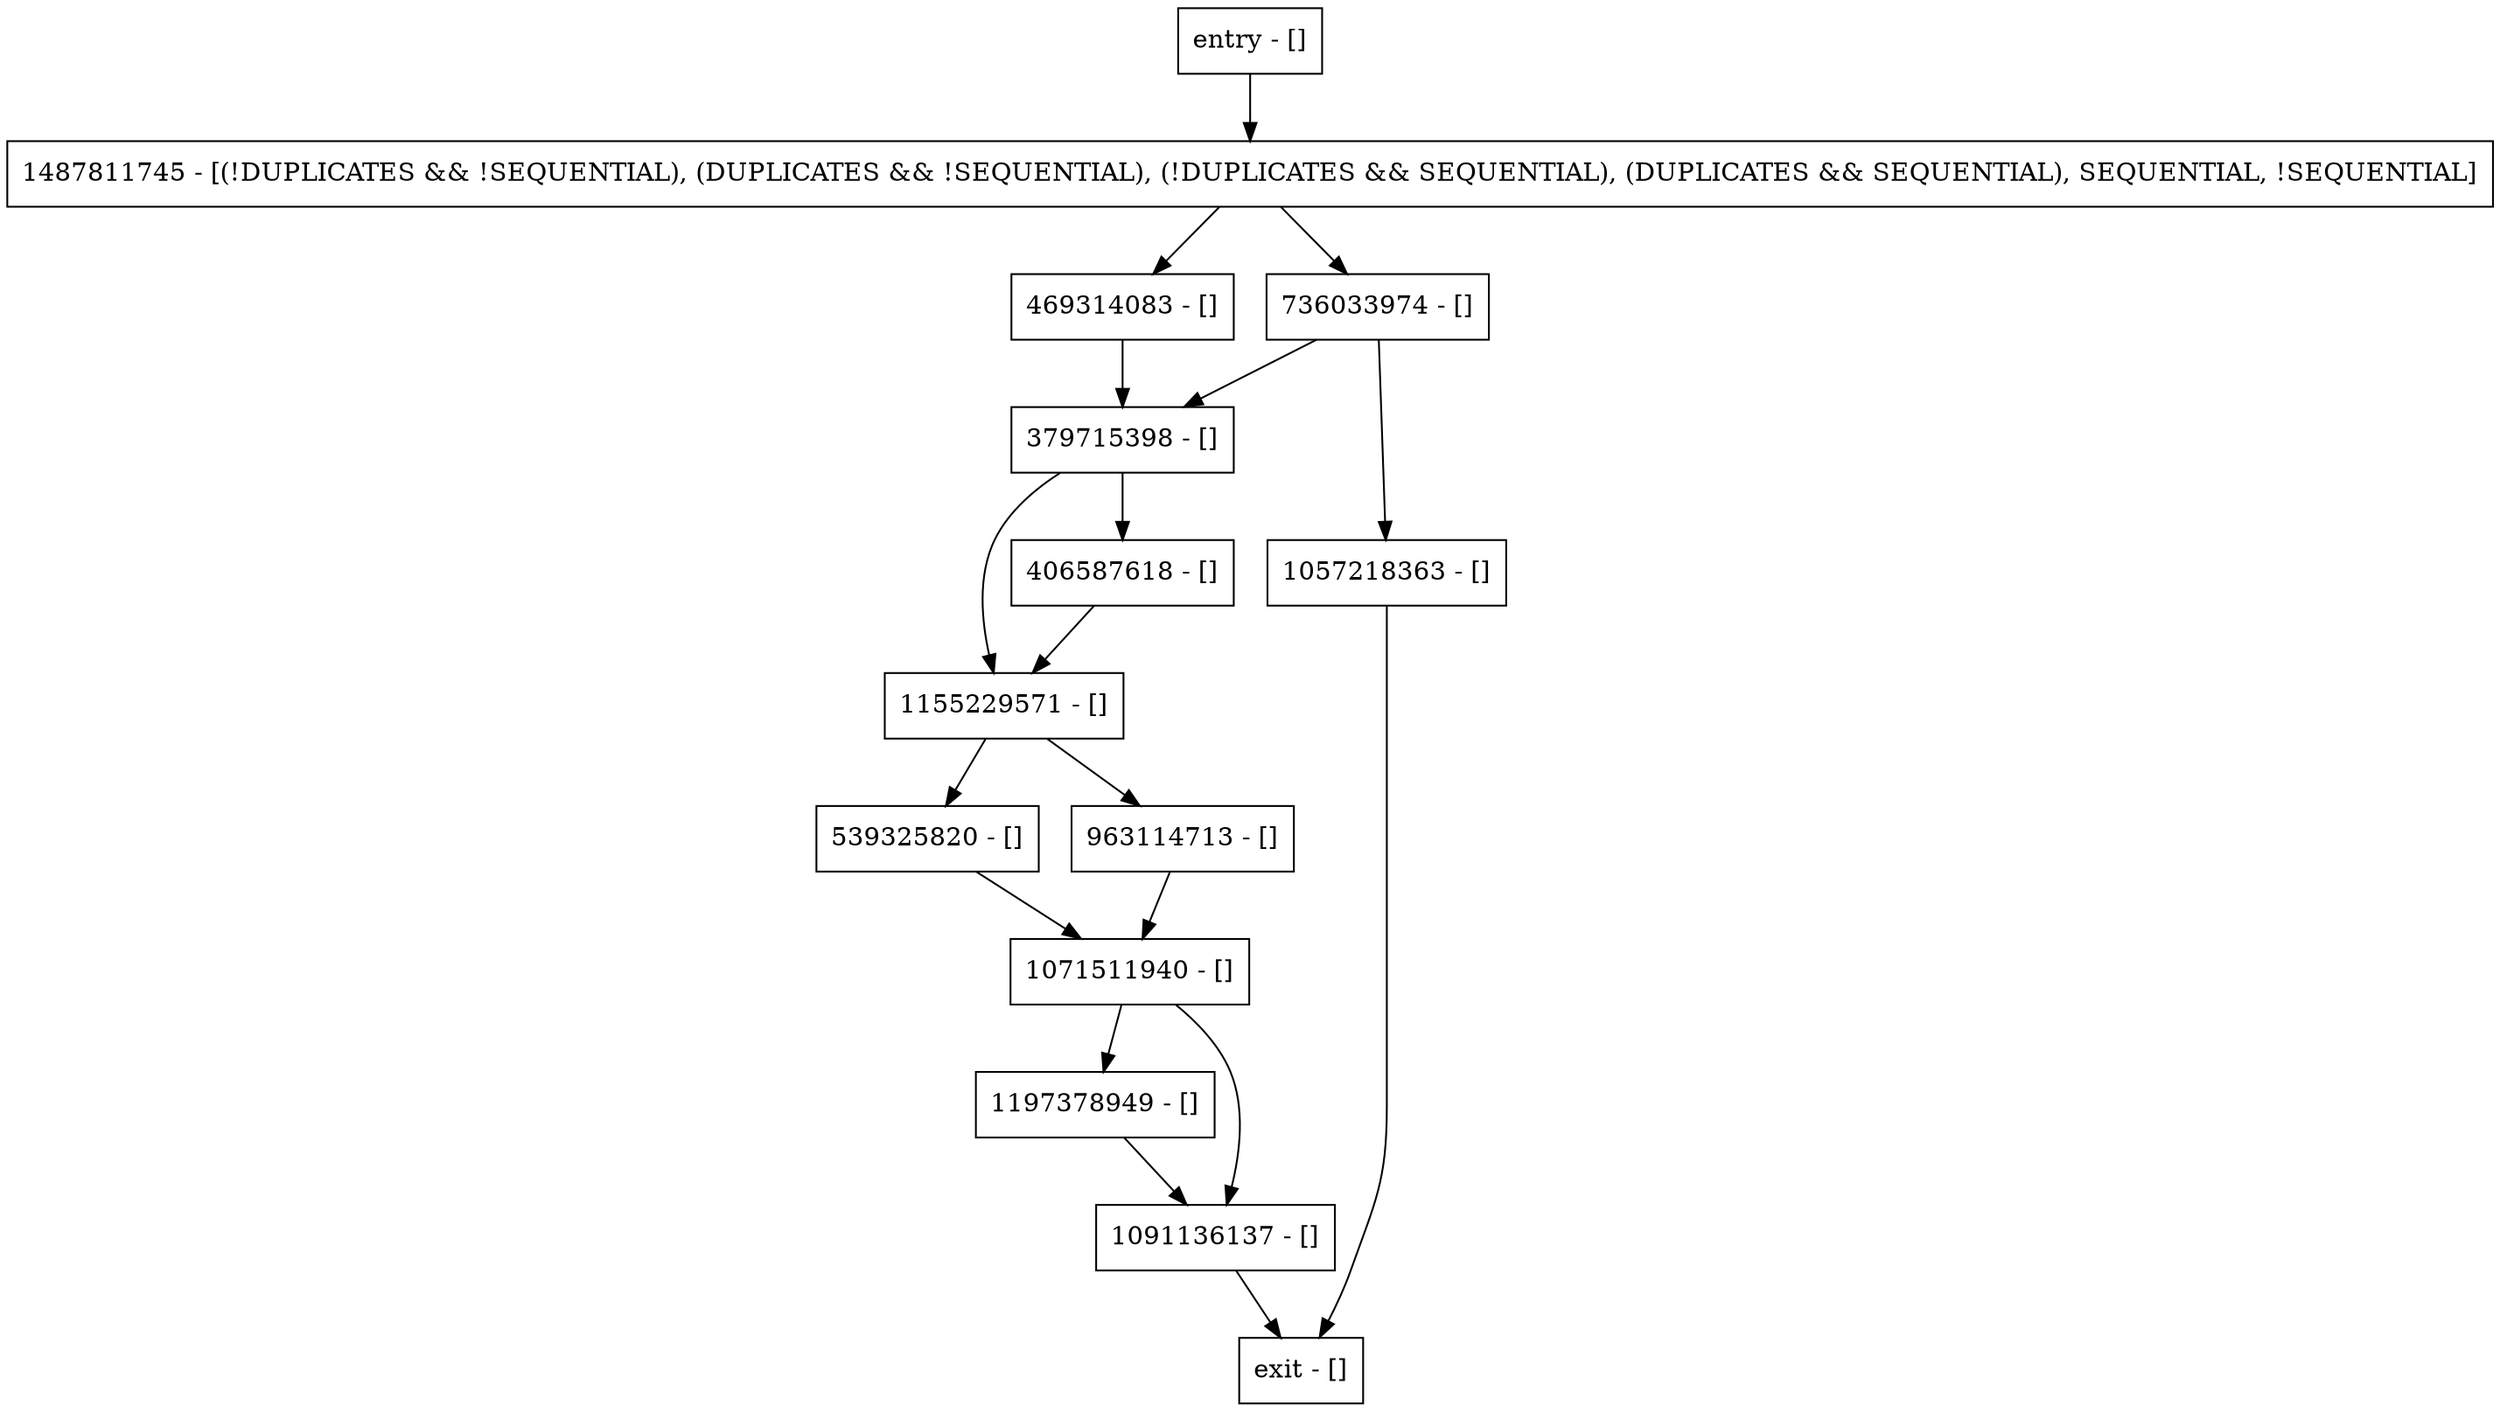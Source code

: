 digraph putInternal {
node [shape=record];
1197378949 [label="1197378949 - []"];
1487811745 [label="1487811745 - [(!DUPLICATES && !SEQUENTIAL), (DUPLICATES && !SEQUENTIAL), (!DUPLICATES && SEQUENTIAL), (DUPLICATES && SEQUENTIAL), SEQUENTIAL, !SEQUENTIAL]"];
1091136137 [label="1091136137 - []"];
379715398 [label="379715398 - []"];
1155229571 [label="1155229571 - []"];
406587618 [label="406587618 - []"];
736033974 [label="736033974 - []"];
1057218363 [label="1057218363 - []"];
entry [label="entry - []"];
exit [label="exit - []"];
539325820 [label="539325820 - []"];
1071511940 [label="1071511940 - []"];
469314083 [label="469314083 - []"];
963114713 [label="963114713 - []"];
entry;
exit;
1197378949 -> 1091136137;
1487811745 -> 469314083;
1487811745 -> 736033974;
1091136137 -> exit;
379715398 -> 1155229571;
379715398 -> 406587618;
1155229571 -> 539325820;
1155229571 -> 963114713;
406587618 -> 1155229571;
736033974 -> 379715398;
736033974 -> 1057218363;
1057218363 -> exit;
entry -> 1487811745;
539325820 -> 1071511940;
1071511940 -> 1197378949;
1071511940 -> 1091136137;
469314083 -> 379715398;
963114713 -> 1071511940;
}
